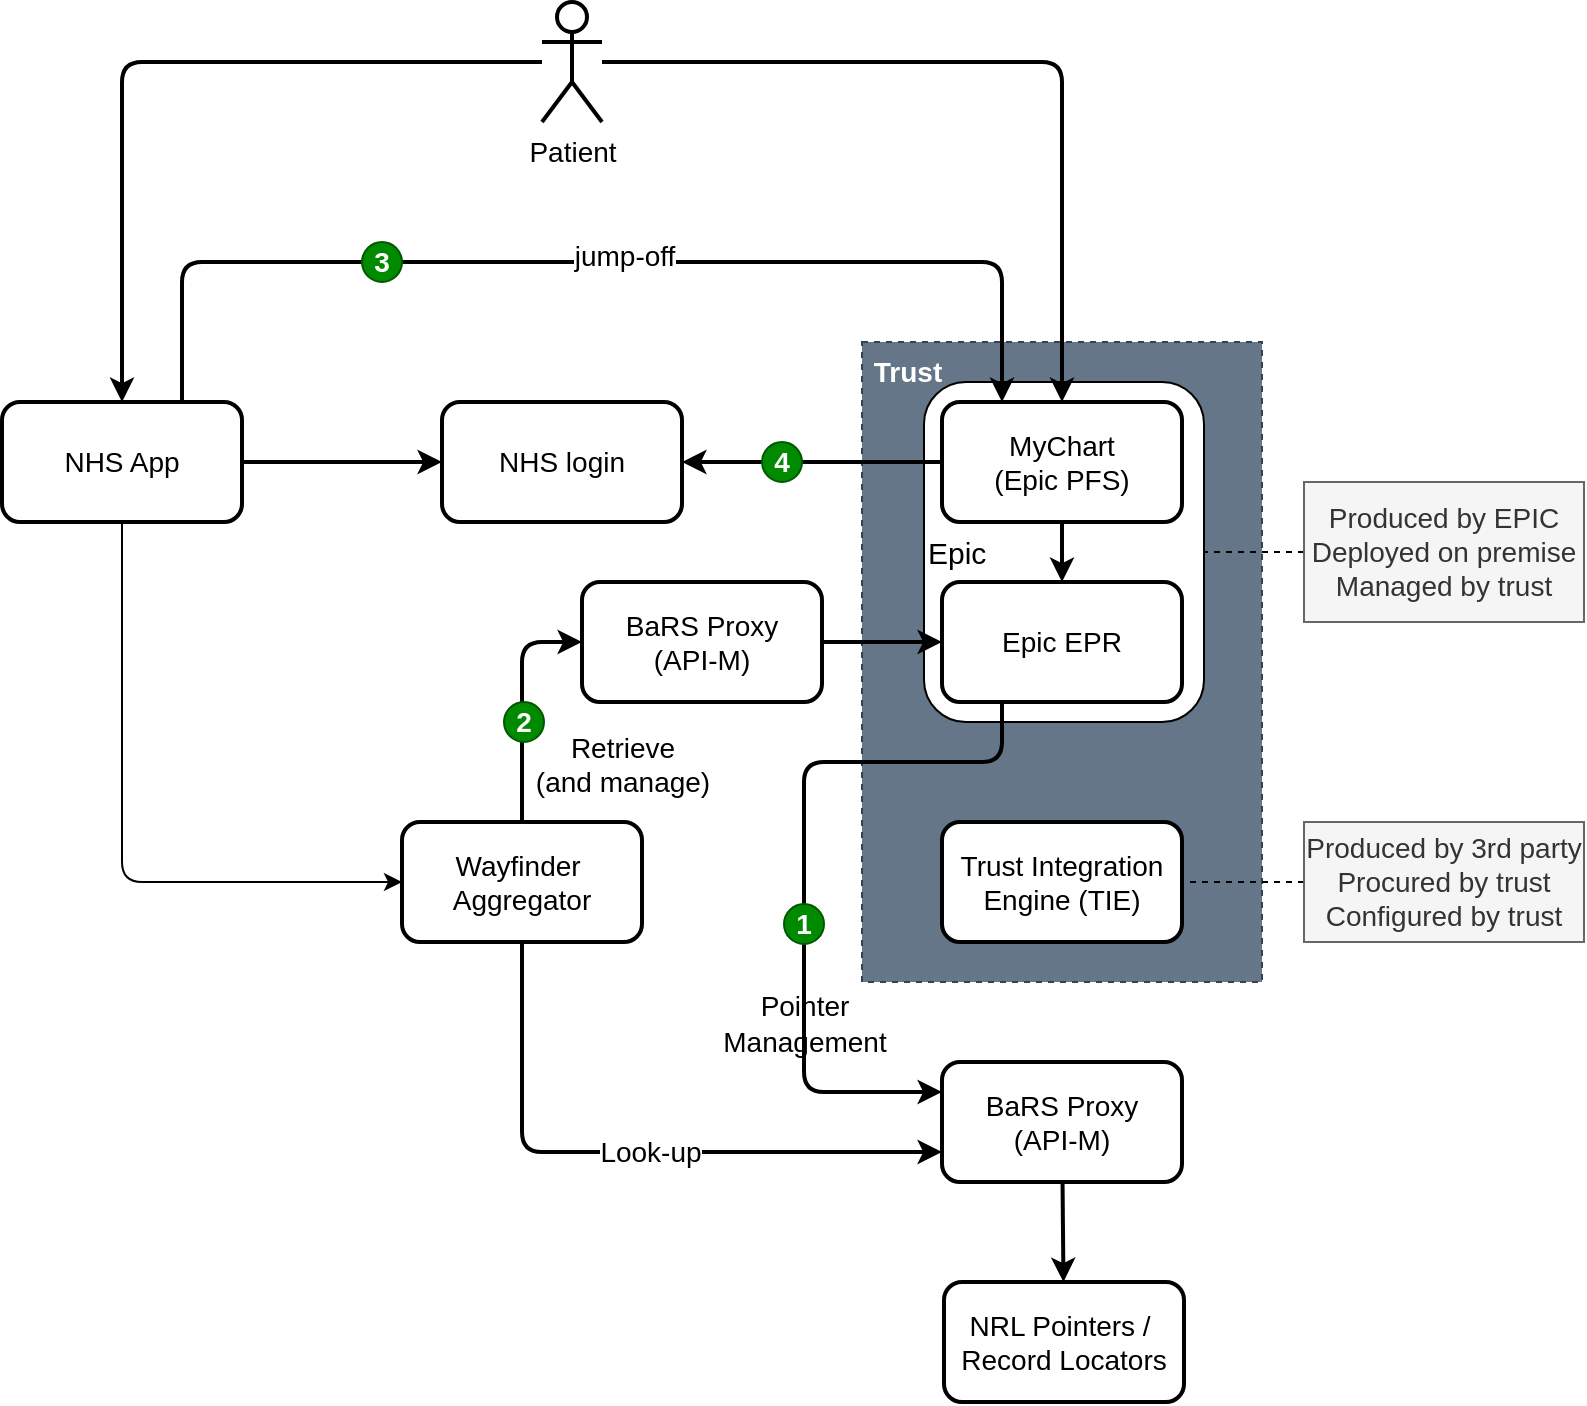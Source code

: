 <mxfile>
    <diagram name="Page-1" id="HHtlFshpQ32gfU4k5V_X">
        <mxGraphModel dx="1225" dy="851" grid="1" gridSize="10" guides="1" tooltips="1" connect="1" arrows="1" fold="1" page="1" pageScale="1" pageWidth="827" pageHeight="1169" math="0" shadow="0">
            <root>
                <mxCell id="0"/>
                <mxCell id="1" parent="0"/>
                <mxCell id="39" value="&amp;nbsp;Trust" style="rounded=0;whiteSpace=wrap;html=1;dashed=1;align=left;verticalAlign=top;fontStyle=1;fillColor=#647687;strokeColor=#314354;fontSize=14;fontColor=#ffffff;" vertex="1" parent="1">
                    <mxGeometry x="466" y="210" width="200" height="320" as="geometry"/>
                </mxCell>
                <mxCell id="40" value="Epic" style="rounded=1;whiteSpace=wrap;html=1;fillColor=#FFFFFF;fontColor=#000000;align=left;fontSize=15;" vertex="1" parent="1">
                    <mxGeometry x="497" y="230" width="140" height="170" as="geometry"/>
                </mxCell>
                <mxCell id="41" value="Epic EPR" style="rounded=1;whiteSpace=wrap;html=1;strokeWidth=2;fontSize=14;" vertex="1" parent="1">
                    <mxGeometry x="506" y="330" width="120" height="60" as="geometry"/>
                </mxCell>
                <mxCell id="42" value="Trust Integration Engine (TIE)" style="rounded=1;whiteSpace=wrap;html=1;strokeWidth=2;fontSize=14;" vertex="1" parent="1">
                    <mxGeometry x="506" y="450" width="120" height="60" as="geometry"/>
                </mxCell>
                <mxCell id="43" value="NRL Pointers /&amp;nbsp;&lt;div&gt;Record Locators&lt;/div&gt;" style="rounded=1;whiteSpace=wrap;html=1;strokeWidth=2;fontSize=14;" vertex="1" parent="1">
                    <mxGeometry x="507" y="680" width="120" height="60" as="geometry"/>
                </mxCell>
                <mxCell id="44" style="edgeStyle=orthogonalEdgeStyle;rounded=1;orthogonalLoop=1;jettySize=auto;html=1;entryX=0;entryY=0.75;entryDx=0;entryDy=0;exitX=0.5;exitY=1;exitDx=0;exitDy=0;curved=0;strokeWidth=2;fontSize=14;" edge="1" parent="1" source="48" target="73">
                    <mxGeometry relative="1" as="geometry"/>
                </mxCell>
                <mxCell id="45" value="Look-up" style="edgeLabel;html=1;align=center;verticalAlign=middle;resizable=0;points=[];fontSize=14;" vertex="1" connectable="0" parent="44">
                    <mxGeometry x="0.069" relative="1" as="geometry">
                        <mxPoint as="offset"/>
                    </mxGeometry>
                </mxCell>
                <mxCell id="46" style="edgeStyle=orthogonalEdgeStyle;rounded=1;orthogonalLoop=1;jettySize=auto;html=1;entryX=0;entryY=0.5;entryDx=0;entryDy=0;exitX=0.5;exitY=0;exitDx=0;exitDy=0;curved=0;strokeWidth=2;fontSize=14;" edge="1" parent="1" source="48" target="65">
                    <mxGeometry relative="1" as="geometry"/>
                </mxCell>
                <mxCell id="47" value="Retrieve&lt;div&gt;(and manage)&lt;/div&gt;" style="edgeLabel;html=1;align=center;verticalAlign=middle;resizable=0;points=[];labelBackgroundColor=none;fontSize=14;" vertex="1" connectable="0" parent="46">
                    <mxGeometry x="-0.108" relative="1" as="geometry">
                        <mxPoint x="50" y="24" as="offset"/>
                    </mxGeometry>
                </mxCell>
                <mxCell id="48" value="Wayfinder&amp;nbsp;&lt;div&gt;Aggregator&lt;/div&gt;" style="rounded=1;whiteSpace=wrap;html=1;strokeWidth=2;fontSize=14;" vertex="1" parent="1">
                    <mxGeometry x="236" y="450" width="120" height="60" as="geometry"/>
                </mxCell>
                <mxCell id="49" style="edgeStyle=orthogonalEdgeStyle;rounded=0;orthogonalLoop=1;jettySize=auto;html=1;entryX=0;entryY=0.5;entryDx=0;entryDy=0;strokeWidth=2;fontSize=14;" edge="1" parent="1" source="53" target="54">
                    <mxGeometry relative="1" as="geometry"/>
                </mxCell>
                <mxCell id="50" style="edgeStyle=orthogonalEdgeStyle;rounded=1;orthogonalLoop=1;jettySize=auto;html=1;entryX=0;entryY=0.5;entryDx=0;entryDy=0;exitX=0.5;exitY=1;exitDx=0;exitDy=0;curved=0;fontSize=14;" edge="1" parent="1" source="53" target="48">
                    <mxGeometry relative="1" as="geometry"/>
                </mxCell>
                <mxCell id="51" style="edgeStyle=orthogonalEdgeStyle;rounded=1;orthogonalLoop=1;jettySize=auto;html=1;exitX=0.75;exitY=0;exitDx=0;exitDy=0;entryX=0.25;entryY=0;entryDx=0;entryDy=0;curved=0;strokeWidth=2;fontSize=14;" edge="1" parent="1" source="53" target="60">
                    <mxGeometry relative="1" as="geometry">
                        <Array as="points">
                            <mxPoint x="126" y="170"/>
                            <mxPoint x="536" y="170"/>
                        </Array>
                    </mxGeometry>
                </mxCell>
                <mxCell id="52" value="jump-off" style="edgeLabel;html=1;align=center;verticalAlign=middle;resizable=0;points=[];fontSize=14;" vertex="1" connectable="0" parent="51">
                    <mxGeometry x="0.059" y="3" relative="1" as="geometry">
                        <mxPoint as="offset"/>
                    </mxGeometry>
                </mxCell>
                <mxCell id="53" value="NHS App" style="rounded=1;whiteSpace=wrap;html=1;strokeWidth=2;fontSize=14;" vertex="1" parent="1">
                    <mxGeometry x="36" y="240" width="120" height="60" as="geometry"/>
                </mxCell>
                <mxCell id="54" value="NHS login" style="rounded=1;whiteSpace=wrap;html=1;strokeWidth=2;fontSize=14;" vertex="1" parent="1">
                    <mxGeometry x="256" y="240" width="120" height="60" as="geometry"/>
                </mxCell>
                <mxCell id="55" style="edgeStyle=orthogonalEdgeStyle;rounded=1;orthogonalLoop=1;jettySize=auto;html=1;curved=0;strokeWidth=2;fontSize=14;" edge="1" parent="1" source="57" target="53">
                    <mxGeometry relative="1" as="geometry"/>
                </mxCell>
                <mxCell id="56" style="edgeStyle=orthogonalEdgeStyle;rounded=1;orthogonalLoop=1;jettySize=auto;html=1;curved=0;strokeWidth=2;fontSize=14;" edge="1" parent="1" source="57" target="60">
                    <mxGeometry relative="1" as="geometry"/>
                </mxCell>
                <mxCell id="57" value="Patient" style="shape=umlActor;verticalLabelPosition=bottom;verticalAlign=top;html=1;outlineConnect=0;fontSize=14;strokeWidth=2;" vertex="1" parent="1">
                    <mxGeometry x="306" y="40" width="30" height="60" as="geometry"/>
                </mxCell>
                <mxCell id="58" value="" style="edgeStyle=orthogonalEdgeStyle;rounded=0;orthogonalLoop=1;jettySize=auto;html=1;strokeWidth=2;fontSize=14;" edge="1" parent="1" source="60" target="41">
                    <mxGeometry relative="1" as="geometry"/>
                </mxCell>
                <mxCell id="59" style="edgeStyle=orthogonalEdgeStyle;rounded=0;orthogonalLoop=1;jettySize=auto;html=1;entryX=1;entryY=0.5;entryDx=0;entryDy=0;strokeWidth=2;fontSize=14;" edge="1" parent="1" source="60" target="54">
                    <mxGeometry relative="1" as="geometry"/>
                </mxCell>
                <mxCell id="60" value="MyChart&lt;div&gt;(Epic PFS)&lt;/div&gt;" style="rounded=1;whiteSpace=wrap;html=1;strokeWidth=2;fontSize=14;" vertex="1" parent="1">
                    <mxGeometry x="506" y="240" width="120" height="60" as="geometry"/>
                </mxCell>
                <mxCell id="61" value="4" style="ellipse;whiteSpace=wrap;html=1;aspect=fixed;fillColor=#008a00;strokeColor=#005700;fontSize=14;fontColor=#ffffff;fontStyle=1" vertex="1" parent="1">
                    <mxGeometry x="416" y="260" width="20" height="20" as="geometry"/>
                </mxCell>
                <mxCell id="62" value="2" style="ellipse;whiteSpace=wrap;html=1;aspect=fixed;fillColor=#008a00;strokeColor=#005700;fontSize=14;fontColor=#ffffff;fontStyle=1" vertex="1" parent="1">
                    <mxGeometry x="287" y="390" width="20" height="20" as="geometry"/>
                </mxCell>
                <mxCell id="63" value="3" style="ellipse;whiteSpace=wrap;html=1;aspect=fixed;fillColor=#008a00;strokeColor=#005700;fontSize=14;fontColor=#ffffff;fontStyle=1" vertex="1" parent="1">
                    <mxGeometry x="216" y="160" width="20" height="20" as="geometry"/>
                </mxCell>
                <mxCell id="64" style="edgeStyle=orthogonalEdgeStyle;rounded=0;orthogonalLoop=1;jettySize=auto;html=1;entryX=0;entryY=0.5;entryDx=0;entryDy=0;strokeWidth=2;fontSize=14;" edge="1" parent="1" source="65" target="41">
                    <mxGeometry relative="1" as="geometry"/>
                </mxCell>
                <mxCell id="65" value="BaRS Proxy&lt;div&gt;(API-M)&lt;/div&gt;" style="rounded=1;whiteSpace=wrap;html=1;strokeWidth=2;fontSize=14;" vertex="1" parent="1">
                    <mxGeometry x="326" y="330" width="120" height="60" as="geometry"/>
                </mxCell>
                <mxCell id="66" style="rounded=0;orthogonalLoop=1;jettySize=auto;html=1;entryX=1;entryY=0.5;entryDx=0;entryDy=0;endArrow=none;endFill=0;exitX=0;exitY=0.5;exitDx=0;exitDy=0;dashed=1;fontSize=14;" edge="1" parent="1" source="67" target="40">
                    <mxGeometry relative="1" as="geometry"/>
                </mxCell>
                <mxCell id="67" value="Produced by EPIC&lt;div&gt;Deployed on premise&lt;/div&gt;&lt;div&gt;Managed by trust&lt;/div&gt;" style="rounded=0;whiteSpace=wrap;html=1;fillColor=#f5f5f5;fontColor=#333333;strokeColor=#666666;fontSize=14;" vertex="1" parent="1">
                    <mxGeometry x="687" y="280" width="140" height="70" as="geometry"/>
                </mxCell>
                <mxCell id="68" style="rounded=0;orthogonalLoop=1;jettySize=auto;html=1;entryX=1;entryY=0.5;entryDx=0;entryDy=0;endArrow=none;endFill=0;exitX=0;exitY=0.5;exitDx=0;exitDy=0;dashed=1;fontSize=14;" edge="1" parent="1" source="69" target="42">
                    <mxGeometry relative="1" as="geometry">
                        <mxPoint x="627" y="480" as="targetPoint"/>
                    </mxGeometry>
                </mxCell>
                <mxCell id="69" value="Produced by 3rd party&lt;div&gt;Procured by trust&lt;br&gt;&lt;div&gt;Configured by trust&lt;/div&gt;&lt;/div&gt;" style="rounded=0;whiteSpace=wrap;html=1;fillColor=#f5f5f5;fontColor=#333333;strokeColor=#666666;fontSize=14;" vertex="1" parent="1">
                    <mxGeometry x="687" y="450" width="140" height="60" as="geometry"/>
                </mxCell>
                <mxCell id="70" value="&lt;span style=&quot;font-size: 14px;&quot;&gt;Pointer&lt;/span&gt;&lt;br style=&quot;font-size: 14px;&quot;&gt;&lt;span style=&quot;font-size: 14px;&quot;&gt;Management&lt;/span&gt;" style="edgeStyle=orthogonalEdgeStyle;html=1;fontSize=15;fontColor=#000000;strokeWidth=2;entryX=0;entryY=0.25;entryDx=0;entryDy=0;exitX=0.25;exitY=1;exitDx=0;exitDy=0;labelBackgroundColor=none;" edge="1" parent="1" source="41" target="73">
                    <mxGeometry x="0.423" relative="1" as="geometry">
                        <Array as="points">
                            <mxPoint x="536" y="420"/>
                            <mxPoint x="437" y="420"/>
                            <mxPoint x="437" y="585"/>
                        </Array>
                        <mxPoint x="437" y="420" as="sourcePoint"/>
                        <mxPoint x="577" y="560" as="targetPoint"/>
                        <mxPoint as="offset"/>
                    </mxGeometry>
                </mxCell>
                <mxCell id="71" value="1" style="ellipse;whiteSpace=wrap;html=1;aspect=fixed;fillColor=#008a00;strokeColor=#005700;fontSize=14;fontColor=#ffffff;fontStyle=1" vertex="1" parent="1">
                    <mxGeometry x="427" y="491" width="20" height="20" as="geometry"/>
                </mxCell>
                <mxCell id="72" value="" style="edgeStyle=none;html=1;strokeWidth=2;" edge="1" parent="1" source="73" target="43">
                    <mxGeometry relative="1" as="geometry"/>
                </mxCell>
                <mxCell id="73" value="BaRS Proxy&lt;div&gt;(API-M)&lt;/div&gt;" style="rounded=1;whiteSpace=wrap;html=1;strokeWidth=2;fontSize=14;" vertex="1" parent="1">
                    <mxGeometry x="506" y="570" width="120" height="60" as="geometry"/>
                </mxCell>
            </root>
        </mxGraphModel>
    </diagram>
</mxfile>